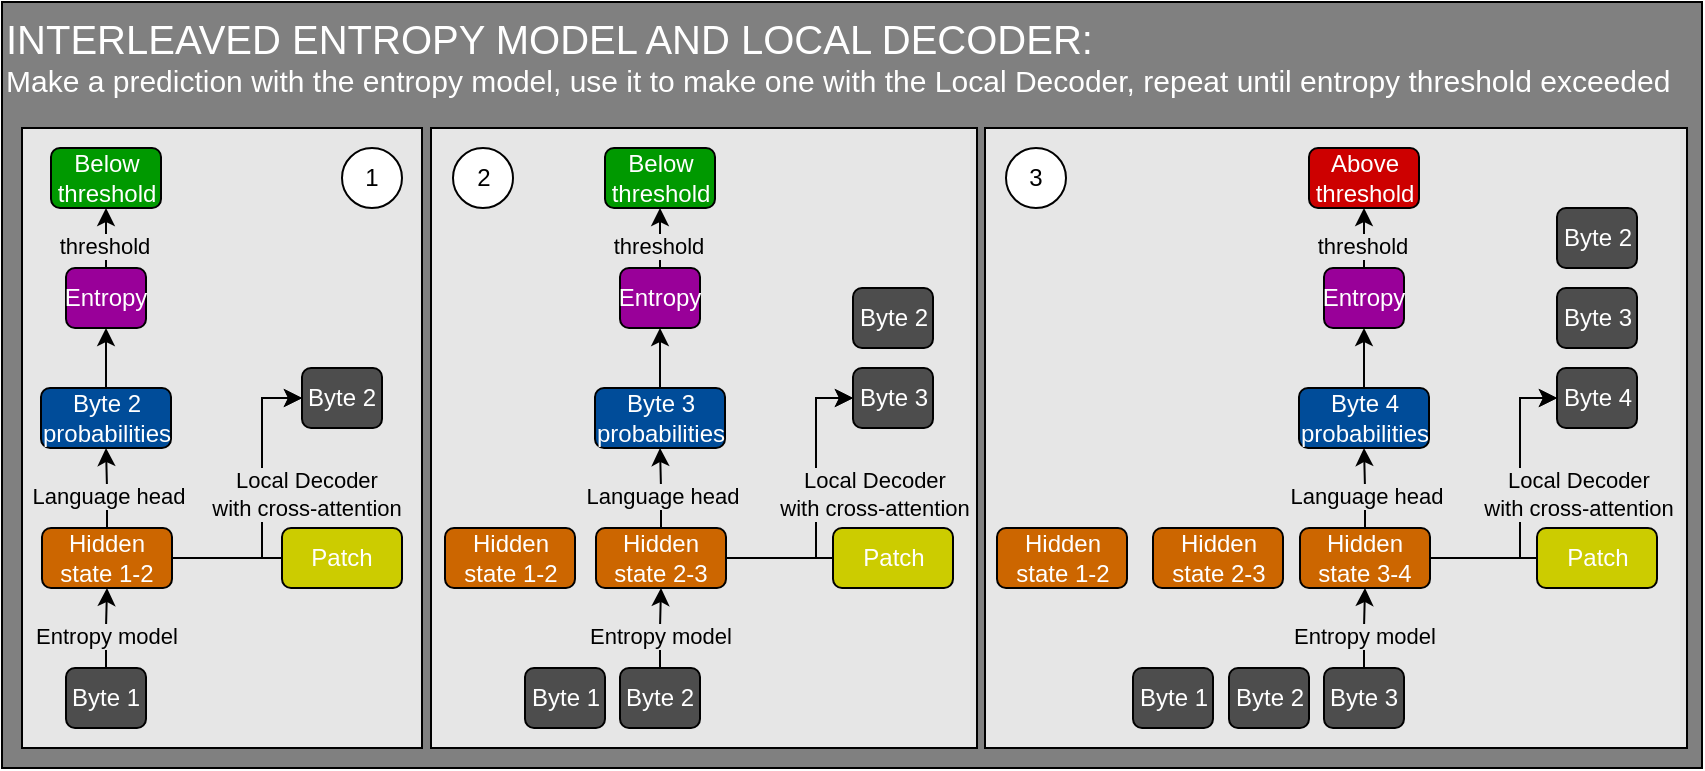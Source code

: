 <mxfile version="25.0.2">
  <diagram name="Seite-1" id="YMFFVacfOPPCg2RFSW8G">
    <mxGraphModel dx="954" dy="674" grid="1" gridSize="10" guides="1" tooltips="1" connect="1" arrows="1" fold="1" page="1" pageScale="1" pageWidth="827" pageHeight="1169" math="0" shadow="0">
      <root>
        <mxCell id="0" />
        <mxCell id="1" parent="0" />
        <mxCell id="ZV2TnSTeOEzRVcJYW8iY-152" value="&lt;font style=&quot;font-size: 20px;&quot; color=&quot;#ffffff&quot;&gt;INTERLEAVED ENTROPY MODEL AND LOCAL DECODER:&lt;/font&gt;&lt;div&gt;&lt;font color=&quot;#ffffff&quot;&gt;Make a prediction with the entropy model, use it to make one with the Local Decoder, repeat until entropy threshold exceeded&lt;/font&gt;&lt;/div&gt;" style="rounded=0;whiteSpace=wrap;html=1;fillColor=#808080;verticalAlign=top;align=left;fontSize=15;" parent="1" vertex="1">
          <mxGeometry x="50" y="447" width="850" height="383" as="geometry" />
        </mxCell>
        <mxCell id="ZV2TnSTeOEzRVcJYW8iY-151" value="" style="rounded=0;whiteSpace=wrap;html=1;fillColor=#E6E6E6;" parent="1" vertex="1">
          <mxGeometry x="541.5" y="510" width="351" height="310" as="geometry" />
        </mxCell>
        <mxCell id="ZV2TnSTeOEzRVcJYW8iY-150" value="" style="rounded=0;whiteSpace=wrap;html=1;fillColor=#E6E6E6;" parent="1" vertex="1">
          <mxGeometry x="264.5" y="510" width="273" height="310" as="geometry" />
        </mxCell>
        <mxCell id="ZV2TnSTeOEzRVcJYW8iY-149" value="" style="rounded=0;whiteSpace=wrap;html=1;fillColor=#E6E6E6;" parent="1" vertex="1">
          <mxGeometry x="60" y="510" width="200" height="310" as="geometry" />
        </mxCell>
        <mxCell id="ZV2TnSTeOEzRVcJYW8iY-83" style="edgeStyle=orthogonalEdgeStyle;rounded=0;orthogonalLoop=1;jettySize=auto;html=1;exitX=0.5;exitY=0;exitDx=0;exitDy=0;" parent="1" source="ZV2TnSTeOEzRVcJYW8iY-85" target="ZV2TnSTeOEzRVcJYW8iY-88" edge="1">
          <mxGeometry relative="1" as="geometry" />
        </mxCell>
        <mxCell id="ZV2TnSTeOEzRVcJYW8iY-84" value="Entropy model" style="edgeLabel;html=1;align=center;verticalAlign=middle;resizable=0;points=[];labelBackgroundColor=#e6e6e6;" parent="ZV2TnSTeOEzRVcJYW8iY-83" vertex="1" connectable="0">
          <mxGeometry x="-0.192" relative="1" as="geometry">
            <mxPoint as="offset" />
          </mxGeometry>
        </mxCell>
        <mxCell id="ZV2TnSTeOEzRVcJYW8iY-85" value="Byte 1" style="rounded=1;whiteSpace=wrap;html=1;fontColor=#FFFFFF;fillColor=#4D4D4D;" parent="1" vertex="1">
          <mxGeometry x="82" y="780" width="40" height="30" as="geometry" />
        </mxCell>
        <mxCell id="ZV2TnSTeOEzRVcJYW8iY-86" style="edgeStyle=orthogonalEdgeStyle;rounded=0;orthogonalLoop=1;jettySize=auto;html=1;exitX=0.5;exitY=0;exitDx=0;exitDy=0;entryX=0.5;entryY=1;entryDx=0;entryDy=0;" parent="1" source="ZV2TnSTeOEzRVcJYW8iY-88" target="ZV2TnSTeOEzRVcJYW8iY-93" edge="1">
          <mxGeometry relative="1" as="geometry" />
        </mxCell>
        <mxCell id="ZV2TnSTeOEzRVcJYW8iY-87" value="Language head" style="edgeLabel;html=1;align=center;verticalAlign=middle;resizable=0;points=[];labelBackgroundColor=#e6e6e6;" parent="ZV2TnSTeOEzRVcJYW8iY-86" vertex="1" connectable="0">
          <mxGeometry x="-0.26" y="-1" relative="1" as="geometry">
            <mxPoint x="-1" y="-1" as="offset" />
          </mxGeometry>
        </mxCell>
        <mxCell id="ZV2TnSTeOEzRVcJYW8iY-101" style="edgeStyle=orthogonalEdgeStyle;rounded=0;orthogonalLoop=1;jettySize=auto;html=1;exitX=1;exitY=0.5;exitDx=0;exitDy=0;entryX=0;entryY=0.5;entryDx=0;entryDy=0;" parent="1" source="ZV2TnSTeOEzRVcJYW8iY-88" target="ZV2TnSTeOEzRVcJYW8iY-94" edge="1">
          <mxGeometry relative="1" as="geometry">
            <Array as="points">
              <mxPoint x="180" y="725" />
              <mxPoint x="180" y="645" />
            </Array>
          </mxGeometry>
        </mxCell>
        <mxCell id="ZV2TnSTeOEzRVcJYW8iY-88" value="Hidden state&amp;nbsp;1-2" style="rounded=1;whiteSpace=wrap;html=1;fontColor=#FFFFFF;fillColor=#CC6600;" parent="1" vertex="1">
          <mxGeometry x="70" y="710" width="65" height="30" as="geometry" />
        </mxCell>
        <mxCell id="ZV2TnSTeOEzRVcJYW8iY-103" style="edgeStyle=orthogonalEdgeStyle;rounded=0;orthogonalLoop=1;jettySize=auto;html=1;exitX=0.5;exitY=0;exitDx=0;exitDy=0;entryX=0.5;entryY=1;entryDx=0;entryDy=0;" parent="1" source="ZV2TnSTeOEzRVcJYW8iY-93" target="ZV2TnSTeOEzRVcJYW8iY-97" edge="1">
          <mxGeometry relative="1" as="geometry" />
        </mxCell>
        <mxCell id="ZV2TnSTeOEzRVcJYW8iY-93" value="Byte 2 probabilities" style="rounded=1;whiteSpace=wrap;html=1;fontColor=#FFFFFF;fillColor=#004C99;" parent="1" vertex="1">
          <mxGeometry x="69.5" y="640" width="65" height="30" as="geometry" />
        </mxCell>
        <mxCell id="ZV2TnSTeOEzRVcJYW8iY-94" value="Byte 2" style="rounded=1;whiteSpace=wrap;html=1;fontColor=#FFFFFF;fillColor=#4D4D4D;" parent="1" vertex="1">
          <mxGeometry x="200" y="630" width="40" height="30" as="geometry" />
        </mxCell>
        <mxCell id="ZV2TnSTeOEzRVcJYW8iY-95" style="edgeStyle=orthogonalEdgeStyle;rounded=0;orthogonalLoop=1;jettySize=auto;html=1;exitX=0.5;exitY=0;exitDx=0;exitDy=0;entryX=0.5;entryY=1;entryDx=0;entryDy=0;" parent="1" source="ZV2TnSTeOEzRVcJYW8iY-97" target="ZV2TnSTeOEzRVcJYW8iY-98" edge="1">
          <mxGeometry relative="1" as="geometry" />
        </mxCell>
        <mxCell id="ZV2TnSTeOEzRVcJYW8iY-96" value="threshold" style="edgeLabel;html=1;align=center;verticalAlign=middle;resizable=0;points=[];labelBackgroundColor=#e6e6e6;" parent="ZV2TnSTeOEzRVcJYW8iY-95" vertex="1" connectable="0">
          <mxGeometry x="-0.067" y="1" relative="1" as="geometry">
            <mxPoint y="3" as="offset" />
          </mxGeometry>
        </mxCell>
        <mxCell id="ZV2TnSTeOEzRVcJYW8iY-97" value="Entropy" style="rounded=1;whiteSpace=wrap;html=1;fontColor=#FFFFFF;fillColor=#990099;" parent="1" vertex="1">
          <mxGeometry x="82" y="580" width="40" height="30" as="geometry" />
        </mxCell>
        <mxCell id="ZV2TnSTeOEzRVcJYW8iY-98" value="Below threshold" style="rounded=1;whiteSpace=wrap;html=1;fontColor=#FFFFFF;fillColor=#009900;" parent="1" vertex="1">
          <mxGeometry x="74.5" y="520" width="55" height="30" as="geometry" />
        </mxCell>
        <mxCell id="ZV2TnSTeOEzRVcJYW8iY-102" style="edgeStyle=orthogonalEdgeStyle;rounded=0;orthogonalLoop=1;jettySize=auto;html=1;exitX=0;exitY=0.5;exitDx=0;exitDy=0;entryX=0;entryY=0.5;entryDx=0;entryDy=0;" parent="1" source="ZV2TnSTeOEzRVcJYW8iY-100" target="ZV2TnSTeOEzRVcJYW8iY-94" edge="1">
          <mxGeometry relative="1" as="geometry">
            <Array as="points">
              <mxPoint x="180" y="725" />
              <mxPoint x="180" y="645" />
            </Array>
          </mxGeometry>
        </mxCell>
        <mxCell id="ZV2TnSTeOEzRVcJYW8iY-104" value="Local Decoder&lt;div&gt;with cross-attention&lt;/div&gt;" style="edgeLabel;html=1;align=center;verticalAlign=middle;resizable=0;points=[];labelBackgroundColor=#e6e6e6;" parent="ZV2TnSTeOEzRVcJYW8iY-102" vertex="1" connectable="0">
          <mxGeometry x="-0.058" y="1" relative="1" as="geometry">
            <mxPoint x="23" y="10" as="offset" />
          </mxGeometry>
        </mxCell>
        <mxCell id="ZV2TnSTeOEzRVcJYW8iY-100" value="Patch" style="rounded=1;whiteSpace=wrap;html=1;fontColor=#FFFFFF;fillColor=#CCCC00;" parent="1" vertex="1">
          <mxGeometry x="190" y="710" width="60" height="30" as="geometry" />
        </mxCell>
        <mxCell id="ZV2TnSTeOEzRVcJYW8iY-105" style="edgeStyle=orthogonalEdgeStyle;rounded=0;orthogonalLoop=1;jettySize=auto;html=1;exitX=0.5;exitY=0;exitDx=0;exitDy=0;" parent="1" source="ZV2TnSTeOEzRVcJYW8iY-107" target="ZV2TnSTeOEzRVcJYW8iY-111" edge="1">
          <mxGeometry relative="1" as="geometry" />
        </mxCell>
        <mxCell id="ZV2TnSTeOEzRVcJYW8iY-106" value="Entropy model" style="edgeLabel;html=1;align=center;verticalAlign=middle;resizable=0;points=[];labelBackgroundColor=#e6e6e6;" parent="ZV2TnSTeOEzRVcJYW8iY-105" vertex="1" connectable="0">
          <mxGeometry x="-0.192" relative="1" as="geometry">
            <mxPoint as="offset" />
          </mxGeometry>
        </mxCell>
        <mxCell id="ZV2TnSTeOEzRVcJYW8iY-107" value="Byte 2" style="rounded=1;whiteSpace=wrap;html=1;fontColor=#FFFFFF;fillColor=#4D4D4D;" parent="1" vertex="1">
          <mxGeometry x="359" y="780" width="40" height="30" as="geometry" />
        </mxCell>
        <mxCell id="ZV2TnSTeOEzRVcJYW8iY-108" style="edgeStyle=orthogonalEdgeStyle;rounded=0;orthogonalLoop=1;jettySize=auto;html=1;exitX=0.5;exitY=0;exitDx=0;exitDy=0;entryX=0.5;entryY=1;entryDx=0;entryDy=0;" parent="1" source="ZV2TnSTeOEzRVcJYW8iY-111" target="ZV2TnSTeOEzRVcJYW8iY-113" edge="1">
          <mxGeometry relative="1" as="geometry" />
        </mxCell>
        <mxCell id="ZV2TnSTeOEzRVcJYW8iY-109" value="Language head" style="edgeLabel;html=1;align=center;verticalAlign=middle;resizable=0;points=[];labelBackgroundColor=#e6e6e6;" parent="ZV2TnSTeOEzRVcJYW8iY-108" vertex="1" connectable="0">
          <mxGeometry x="-0.26" y="-1" relative="1" as="geometry">
            <mxPoint x="-1" y="-1" as="offset" />
          </mxGeometry>
        </mxCell>
        <mxCell id="ZV2TnSTeOEzRVcJYW8iY-110" style="edgeStyle=orthogonalEdgeStyle;rounded=0;orthogonalLoop=1;jettySize=auto;html=1;exitX=1;exitY=0.5;exitDx=0;exitDy=0;entryX=0;entryY=0.5;entryDx=0;entryDy=0;" parent="1" source="ZV2TnSTeOEzRVcJYW8iY-111" target="ZV2TnSTeOEzRVcJYW8iY-114" edge="1">
          <mxGeometry relative="1" as="geometry">
            <Array as="points">
              <mxPoint x="457" y="725" />
              <mxPoint x="457" y="645" />
            </Array>
          </mxGeometry>
        </mxCell>
        <mxCell id="ZV2TnSTeOEzRVcJYW8iY-111" value="Hidden state&amp;nbsp;2-3" style="rounded=1;whiteSpace=wrap;html=1;fontColor=#FFFFFF;fillColor=#CC6600;" parent="1" vertex="1">
          <mxGeometry x="347" y="710" width="65" height="30" as="geometry" />
        </mxCell>
        <mxCell id="ZV2TnSTeOEzRVcJYW8iY-112" style="edgeStyle=orthogonalEdgeStyle;rounded=0;orthogonalLoop=1;jettySize=auto;html=1;exitX=0.5;exitY=0;exitDx=0;exitDy=0;entryX=0.5;entryY=1;entryDx=0;entryDy=0;" parent="1" source="ZV2TnSTeOEzRVcJYW8iY-113" target="ZV2TnSTeOEzRVcJYW8iY-117" edge="1">
          <mxGeometry relative="1" as="geometry" />
        </mxCell>
        <mxCell id="ZV2TnSTeOEzRVcJYW8iY-113" value="Byte 3 probabilities" style="rounded=1;whiteSpace=wrap;html=1;fontColor=#FFFFFF;fillColor=#004C99;" parent="1" vertex="1">
          <mxGeometry x="346.5" y="640" width="65" height="30" as="geometry" />
        </mxCell>
        <mxCell id="ZV2TnSTeOEzRVcJYW8iY-114" value="Byte 3" style="rounded=1;whiteSpace=wrap;html=1;fontColor=#FFFFFF;fillColor=#4D4D4D;" parent="1" vertex="1">
          <mxGeometry x="475.5" y="630" width="40" height="30" as="geometry" />
        </mxCell>
        <mxCell id="ZV2TnSTeOEzRVcJYW8iY-115" style="edgeStyle=orthogonalEdgeStyle;rounded=0;orthogonalLoop=1;jettySize=auto;html=1;exitX=0.5;exitY=0;exitDx=0;exitDy=0;entryX=0.5;entryY=1;entryDx=0;entryDy=0;" parent="1" source="ZV2TnSTeOEzRVcJYW8iY-117" target="ZV2TnSTeOEzRVcJYW8iY-118" edge="1">
          <mxGeometry relative="1" as="geometry" />
        </mxCell>
        <mxCell id="ZV2TnSTeOEzRVcJYW8iY-116" value="threshold" style="edgeLabel;html=1;align=center;verticalAlign=middle;resizable=0;points=[];labelBackgroundColor=#e6e6e6;" parent="ZV2TnSTeOEzRVcJYW8iY-115" vertex="1" connectable="0">
          <mxGeometry x="-0.067" y="1" relative="1" as="geometry">
            <mxPoint y="3" as="offset" />
          </mxGeometry>
        </mxCell>
        <mxCell id="ZV2TnSTeOEzRVcJYW8iY-117" value="Entropy" style="rounded=1;whiteSpace=wrap;html=1;fontColor=#FFFFFF;fillColor=#990099;" parent="1" vertex="1">
          <mxGeometry x="359" y="580" width="40" height="30" as="geometry" />
        </mxCell>
        <mxCell id="ZV2TnSTeOEzRVcJYW8iY-118" value="Below threshold" style="rounded=1;whiteSpace=wrap;html=1;fontColor=#FFFFFF;fillColor=#009900;" parent="1" vertex="1">
          <mxGeometry x="351.5" y="520" width="55" height="30" as="geometry" />
        </mxCell>
        <mxCell id="ZV2TnSTeOEzRVcJYW8iY-119" style="edgeStyle=orthogonalEdgeStyle;rounded=0;orthogonalLoop=1;jettySize=auto;html=1;exitX=0;exitY=0.5;exitDx=0;exitDy=0;entryX=0;entryY=0.5;entryDx=0;entryDy=0;" parent="1" source="ZV2TnSTeOEzRVcJYW8iY-121" target="ZV2TnSTeOEzRVcJYW8iY-114" edge="1">
          <mxGeometry relative="1" as="geometry">
            <Array as="points">
              <mxPoint x="457" y="725" />
              <mxPoint x="457" y="645" />
            </Array>
          </mxGeometry>
        </mxCell>
        <mxCell id="ZV2TnSTeOEzRVcJYW8iY-120" value="Local Decoder&lt;div&gt;with cross-attention&lt;/div&gt;" style="edgeLabel;html=1;align=center;verticalAlign=middle;resizable=0;points=[];labelBackgroundColor=#e6e6e6;" parent="ZV2TnSTeOEzRVcJYW8iY-119" vertex="1" connectable="0">
          <mxGeometry x="-0.058" y="1" relative="1" as="geometry">
            <mxPoint x="30" y="10" as="offset" />
          </mxGeometry>
        </mxCell>
        <mxCell id="ZV2TnSTeOEzRVcJYW8iY-121" value="Patch" style="rounded=1;whiteSpace=wrap;html=1;fontColor=#FFFFFF;fillColor=#CCCC00;" parent="1" vertex="1">
          <mxGeometry x="465.5" y="710" width="60" height="30" as="geometry" />
        </mxCell>
        <mxCell id="ZV2TnSTeOEzRVcJYW8iY-122" value="Byte 1" style="rounded=1;whiteSpace=wrap;html=1;fontColor=#FFFFFF;fillColor=#4D4D4D;" parent="1" vertex="1">
          <mxGeometry x="311.5" y="780" width="40" height="30" as="geometry" />
        </mxCell>
        <mxCell id="ZV2TnSTeOEzRVcJYW8iY-123" value="Hidden state&amp;nbsp;1-2" style="rounded=1;whiteSpace=wrap;html=1;fontColor=#FFFFFF;fillColor=#CC6600;" parent="1" vertex="1">
          <mxGeometry x="271.5" y="710" width="65" height="30" as="geometry" />
        </mxCell>
        <mxCell id="ZV2TnSTeOEzRVcJYW8iY-124" style="edgeStyle=orthogonalEdgeStyle;rounded=0;orthogonalLoop=1;jettySize=auto;html=1;exitX=0.5;exitY=0;exitDx=0;exitDy=0;" parent="1" source="ZV2TnSTeOEzRVcJYW8iY-126" target="ZV2TnSTeOEzRVcJYW8iY-130" edge="1">
          <mxGeometry relative="1" as="geometry" />
        </mxCell>
        <mxCell id="ZV2TnSTeOEzRVcJYW8iY-125" value="Entropy model" style="edgeLabel;html=1;align=center;verticalAlign=middle;resizable=0;points=[];labelBackgroundColor=#e6e6e6;" parent="ZV2TnSTeOEzRVcJYW8iY-124" vertex="1" connectable="0">
          <mxGeometry x="-0.192" relative="1" as="geometry">
            <mxPoint as="offset" />
          </mxGeometry>
        </mxCell>
        <mxCell id="ZV2TnSTeOEzRVcJYW8iY-126" value="Byte 3" style="rounded=1;whiteSpace=wrap;html=1;fontColor=#FFFFFF;fillColor=#4D4D4D;" parent="1" vertex="1">
          <mxGeometry x="711" y="780" width="40" height="30" as="geometry" />
        </mxCell>
        <mxCell id="ZV2TnSTeOEzRVcJYW8iY-127" style="edgeStyle=orthogonalEdgeStyle;rounded=0;orthogonalLoop=1;jettySize=auto;html=1;exitX=0.5;exitY=0;exitDx=0;exitDy=0;entryX=0.5;entryY=1;entryDx=0;entryDy=0;" parent="1" source="ZV2TnSTeOEzRVcJYW8iY-130" target="ZV2TnSTeOEzRVcJYW8iY-132" edge="1">
          <mxGeometry relative="1" as="geometry" />
        </mxCell>
        <mxCell id="ZV2TnSTeOEzRVcJYW8iY-128" value="Language head" style="edgeLabel;html=1;align=center;verticalAlign=middle;resizable=0;points=[];labelBackgroundColor=#e6e6e6;" parent="ZV2TnSTeOEzRVcJYW8iY-127" vertex="1" connectable="0">
          <mxGeometry x="-0.26" y="-1" relative="1" as="geometry">
            <mxPoint x="-1" y="-1" as="offset" />
          </mxGeometry>
        </mxCell>
        <mxCell id="ZV2TnSTeOEzRVcJYW8iY-129" style="edgeStyle=orthogonalEdgeStyle;rounded=0;orthogonalLoop=1;jettySize=auto;html=1;exitX=1;exitY=0.5;exitDx=0;exitDy=0;entryX=0;entryY=0.5;entryDx=0;entryDy=0;" parent="1" source="ZV2TnSTeOEzRVcJYW8iY-130" target="ZV2TnSTeOEzRVcJYW8iY-133" edge="1">
          <mxGeometry relative="1" as="geometry">
            <Array as="points">
              <mxPoint x="809" y="725" />
              <mxPoint x="809" y="645" />
            </Array>
          </mxGeometry>
        </mxCell>
        <mxCell id="ZV2TnSTeOEzRVcJYW8iY-130" value="Hidden state&amp;nbsp;3-4" style="rounded=1;whiteSpace=wrap;html=1;fontColor=#FFFFFF;fillColor=#CC6600;" parent="1" vertex="1">
          <mxGeometry x="699" y="710" width="65" height="30" as="geometry" />
        </mxCell>
        <mxCell id="ZV2TnSTeOEzRVcJYW8iY-131" style="edgeStyle=orthogonalEdgeStyle;rounded=0;orthogonalLoop=1;jettySize=auto;html=1;exitX=0.5;exitY=0;exitDx=0;exitDy=0;entryX=0.5;entryY=1;entryDx=0;entryDy=0;" parent="1" source="ZV2TnSTeOEzRVcJYW8iY-132" target="ZV2TnSTeOEzRVcJYW8iY-136" edge="1">
          <mxGeometry relative="1" as="geometry" />
        </mxCell>
        <mxCell id="ZV2TnSTeOEzRVcJYW8iY-132" value="Byte 4 probabilities" style="rounded=1;whiteSpace=wrap;html=1;fontColor=#FFFFFF;fillColor=#004C99;" parent="1" vertex="1">
          <mxGeometry x="698.5" y="640" width="65" height="30" as="geometry" />
        </mxCell>
        <mxCell id="ZV2TnSTeOEzRVcJYW8iY-133" value="Byte 4" style="rounded=1;whiteSpace=wrap;html=1;fontColor=#FFFFFF;fillColor=#4D4D4D;" parent="1" vertex="1">
          <mxGeometry x="827.5" y="630" width="40" height="30" as="geometry" />
        </mxCell>
        <mxCell id="ZV2TnSTeOEzRVcJYW8iY-134" style="edgeStyle=orthogonalEdgeStyle;rounded=0;orthogonalLoop=1;jettySize=auto;html=1;exitX=0.5;exitY=0;exitDx=0;exitDy=0;entryX=0.5;entryY=1;entryDx=0;entryDy=0;" parent="1" source="ZV2TnSTeOEzRVcJYW8iY-136" target="ZV2TnSTeOEzRVcJYW8iY-137" edge="1">
          <mxGeometry relative="1" as="geometry" />
        </mxCell>
        <mxCell id="ZV2TnSTeOEzRVcJYW8iY-135" value="threshold" style="edgeLabel;html=1;align=center;verticalAlign=middle;resizable=0;points=[];labelBackgroundColor=#e6e6e6;" parent="ZV2TnSTeOEzRVcJYW8iY-134" vertex="1" connectable="0">
          <mxGeometry x="-0.067" y="1" relative="1" as="geometry">
            <mxPoint y="3" as="offset" />
          </mxGeometry>
        </mxCell>
        <mxCell id="ZV2TnSTeOEzRVcJYW8iY-136" value="Entropy" style="rounded=1;whiteSpace=wrap;html=1;fontColor=#FFFFFF;fillColor=#990099;" parent="1" vertex="1">
          <mxGeometry x="711" y="580" width="40" height="30" as="geometry" />
        </mxCell>
        <mxCell id="ZV2TnSTeOEzRVcJYW8iY-137" value="Above threshold" style="rounded=1;whiteSpace=wrap;html=1;fontColor=#FFFFFF;fillColor=#cd0000;" parent="1" vertex="1">
          <mxGeometry x="703.5" y="520" width="55" height="30" as="geometry" />
        </mxCell>
        <mxCell id="ZV2TnSTeOEzRVcJYW8iY-138" style="edgeStyle=orthogonalEdgeStyle;rounded=0;orthogonalLoop=1;jettySize=auto;html=1;exitX=0;exitY=0.5;exitDx=0;exitDy=0;entryX=0;entryY=0.5;entryDx=0;entryDy=0;" parent="1" source="ZV2TnSTeOEzRVcJYW8iY-140" target="ZV2TnSTeOEzRVcJYW8iY-133" edge="1">
          <mxGeometry relative="1" as="geometry">
            <Array as="points">
              <mxPoint x="809" y="725" />
              <mxPoint x="809" y="645" />
            </Array>
          </mxGeometry>
        </mxCell>
        <mxCell id="ZV2TnSTeOEzRVcJYW8iY-139" value="Local Decoder&lt;div&gt;with cross-attention&lt;/div&gt;" style="edgeLabel;html=1;align=center;verticalAlign=middle;resizable=0;points=[];labelBackgroundColor=#e6e6e6;" parent="ZV2TnSTeOEzRVcJYW8iY-138" vertex="1" connectable="0">
          <mxGeometry x="-0.058" y="1" relative="1" as="geometry">
            <mxPoint x="30" y="10" as="offset" />
          </mxGeometry>
        </mxCell>
        <mxCell id="ZV2TnSTeOEzRVcJYW8iY-140" value="Patch" style="rounded=1;whiteSpace=wrap;html=1;fontColor=#FFFFFF;fillColor=#CCCC00;" parent="1" vertex="1">
          <mxGeometry x="817.5" y="710" width="60" height="30" as="geometry" />
        </mxCell>
        <mxCell id="ZV2TnSTeOEzRVcJYW8iY-141" value="Byte 2" style="rounded=1;whiteSpace=wrap;html=1;fontColor=#FFFFFF;fillColor=#4D4D4D;" parent="1" vertex="1">
          <mxGeometry x="663.5" y="780" width="40" height="30" as="geometry" />
        </mxCell>
        <mxCell id="ZV2TnSTeOEzRVcJYW8iY-142" value="Hidden state&amp;nbsp;1-2" style="rounded=1;whiteSpace=wrap;html=1;fontColor=#FFFFFF;fillColor=#CC6600;" parent="1" vertex="1">
          <mxGeometry x="547.5" y="710" width="65" height="30" as="geometry" />
        </mxCell>
        <mxCell id="ZV2TnSTeOEzRVcJYW8iY-143" value="Hidden state&amp;nbsp;2-3" style="rounded=1;whiteSpace=wrap;html=1;fontColor=#FFFFFF;fillColor=#CC6600;" parent="1" vertex="1">
          <mxGeometry x="625.5" y="710" width="65" height="30" as="geometry" />
        </mxCell>
        <mxCell id="ZV2TnSTeOEzRVcJYW8iY-144" value="Byte 1" style="rounded=1;whiteSpace=wrap;html=1;fontColor=#FFFFFF;fillColor=#4D4D4D;" parent="1" vertex="1">
          <mxGeometry x="615.5" y="780" width="40" height="30" as="geometry" />
        </mxCell>
        <mxCell id="ZV2TnSTeOEzRVcJYW8iY-153" value="Byte 2" style="rounded=1;whiteSpace=wrap;html=1;fontColor=#FFFFFF;fillColor=#4D4D4D;" parent="1" vertex="1">
          <mxGeometry x="475.5" y="590" width="40" height="30" as="geometry" />
        </mxCell>
        <mxCell id="ZV2TnSTeOEzRVcJYW8iY-154" value="Byte 3" style="rounded=1;whiteSpace=wrap;html=1;fontColor=#FFFFFF;fillColor=#4D4D4D;" parent="1" vertex="1">
          <mxGeometry x="827.5" y="590" width="40" height="30" as="geometry" />
        </mxCell>
        <mxCell id="ZV2TnSTeOEzRVcJYW8iY-155" value="Byte 2" style="rounded=1;whiteSpace=wrap;html=1;fontColor=#FFFFFF;fillColor=#4D4D4D;" parent="1" vertex="1">
          <mxGeometry x="827.5" y="550" width="40" height="30" as="geometry" />
        </mxCell>
        <mxCell id="p-B_xSkLmwgCmItlXZA6-1" value="1" style="ellipse;whiteSpace=wrap;html=1;aspect=fixed;" parent="1" vertex="1">
          <mxGeometry x="220" y="520" width="30" height="30" as="geometry" />
        </mxCell>
        <mxCell id="p-B_xSkLmwgCmItlXZA6-2" value="2" style="ellipse;whiteSpace=wrap;html=1;aspect=fixed;" parent="1" vertex="1">
          <mxGeometry x="275.5" y="520" width="30" height="30" as="geometry" />
        </mxCell>
        <mxCell id="p-B_xSkLmwgCmItlXZA6-3" value="3" style="ellipse;whiteSpace=wrap;html=1;aspect=fixed;" parent="1" vertex="1">
          <mxGeometry x="552" y="520" width="30" height="30" as="geometry" />
        </mxCell>
      </root>
    </mxGraphModel>
  </diagram>
</mxfile>
